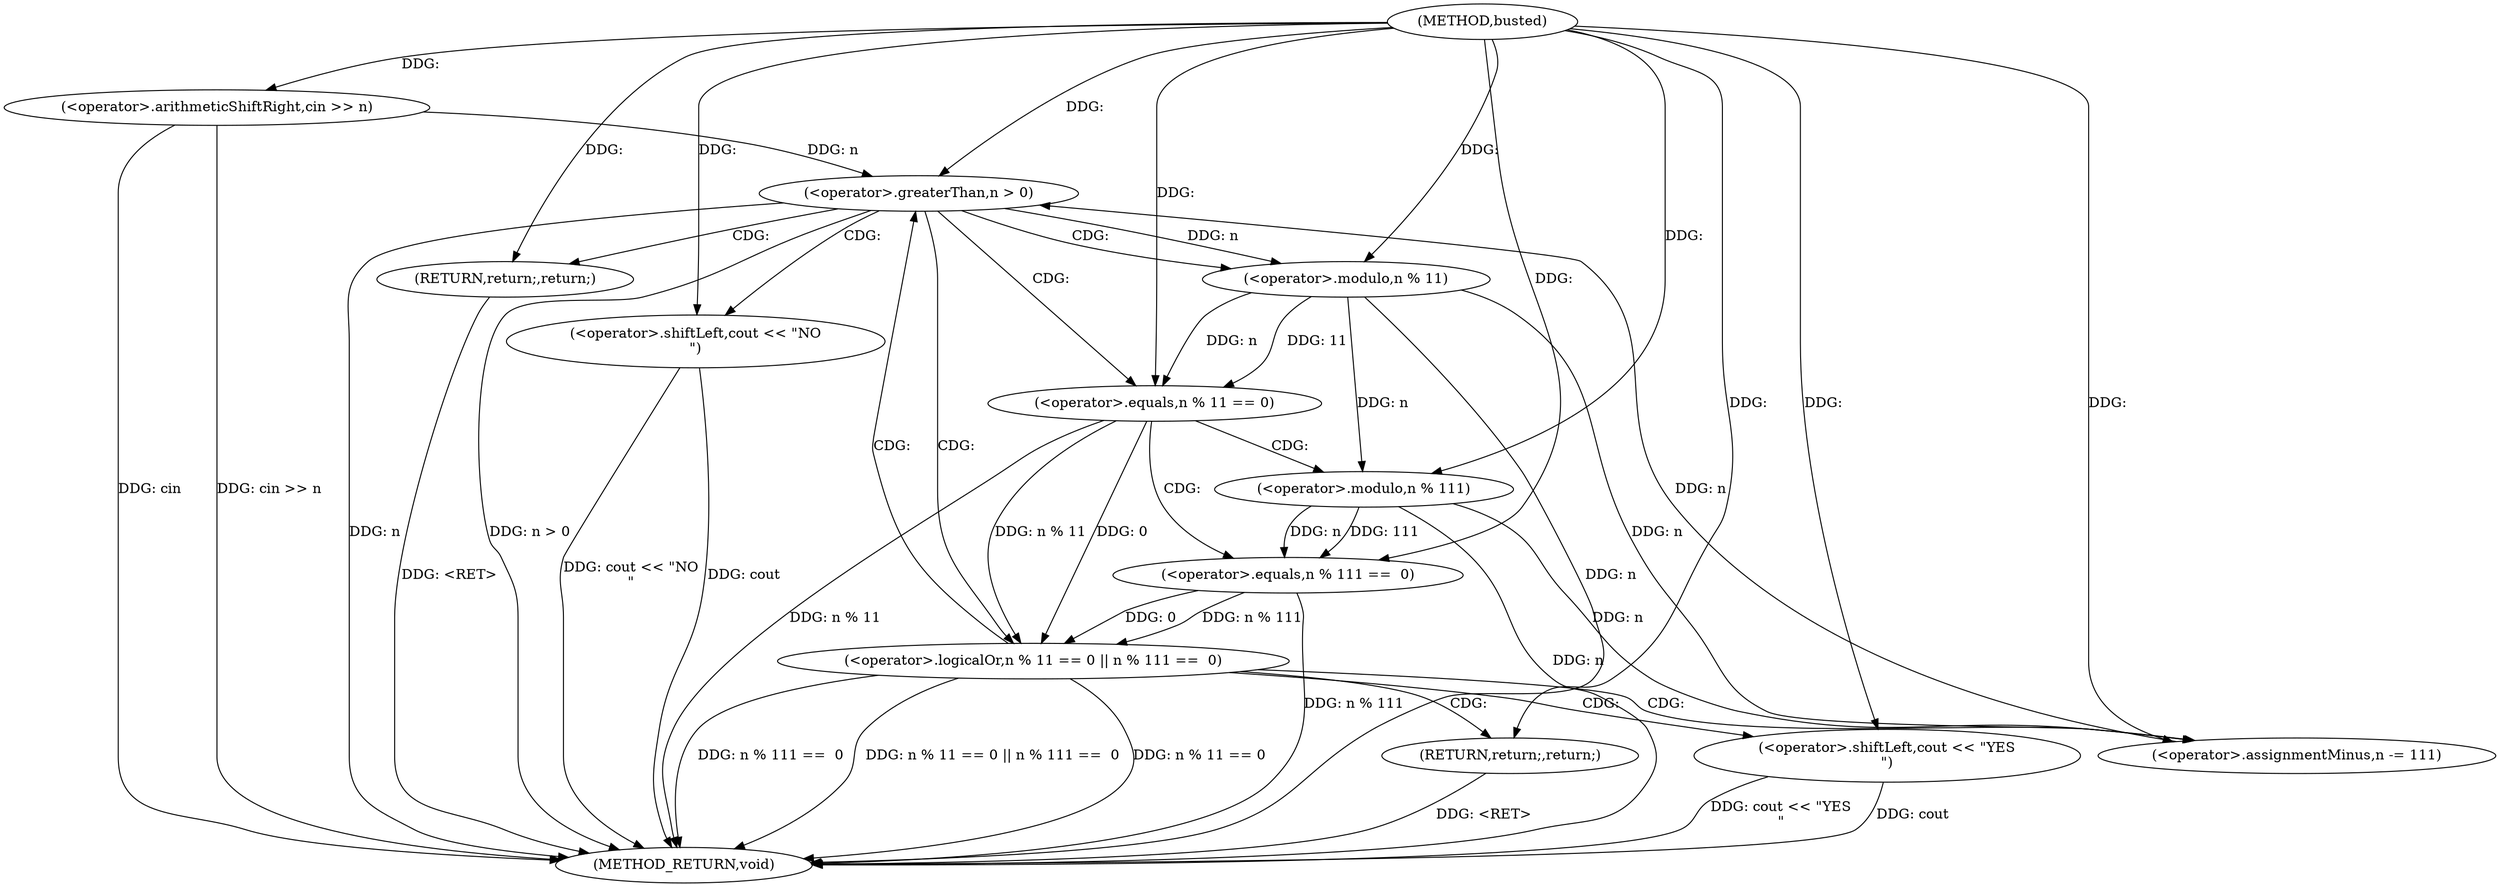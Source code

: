 digraph "busted" {  
"1000103" [label = "(METHOD,busted)" ]
"1000138" [label = "(METHOD_RETURN,void)" ]
"1000106" [label = "(<operator>.arithmeticShiftRight,cin >> n)" ]
"1000134" [label = "(<operator>.shiftLeft,cout << \"NO\n\")" ]
"1000137" [label = "(RETURN,return;,return;)" ]
"1000110" [label = "(<operator>.greaterThan,n > 0)" ]
"1000131" [label = "(<operator>.assignmentMinus,n -= 111)" ]
"1000115" [label = "(<operator>.logicalOr,n % 11 == 0 || n % 111 ==  0)" ]
"1000127" [label = "(<operator>.shiftLeft,cout << \"YES\n\")" ]
"1000130" [label = "(RETURN,return;,return;)" ]
"1000116" [label = "(<operator>.equals,n % 11 == 0)" ]
"1000121" [label = "(<operator>.equals,n % 111 ==  0)" ]
"1000117" [label = "(<operator>.modulo,n % 11)" ]
"1000122" [label = "(<operator>.modulo,n % 111)" ]
  "1000137" -> "1000138"  [ label = "DDG: <RET>"] 
  "1000106" -> "1000138"  [ label = "DDG: cin >> n"] 
  "1000110" -> "1000138"  [ label = "DDG: n"] 
  "1000110" -> "1000138"  [ label = "DDG: n > 0"] 
  "1000134" -> "1000138"  [ label = "DDG: cout"] 
  "1000134" -> "1000138"  [ label = "DDG: cout << \"NO\n\""] 
  "1000117" -> "1000138"  [ label = "DDG: n"] 
  "1000116" -> "1000138"  [ label = "DDG: n % 11"] 
  "1000115" -> "1000138"  [ label = "DDG: n % 11 == 0"] 
  "1000122" -> "1000138"  [ label = "DDG: n"] 
  "1000121" -> "1000138"  [ label = "DDG: n % 111"] 
  "1000115" -> "1000138"  [ label = "DDG: n % 111 ==  0"] 
  "1000115" -> "1000138"  [ label = "DDG: n % 11 == 0 || n % 111 ==  0"] 
  "1000127" -> "1000138"  [ label = "DDG: cout"] 
  "1000127" -> "1000138"  [ label = "DDG: cout << \"YES\n\""] 
  "1000130" -> "1000138"  [ label = "DDG: <RET>"] 
  "1000106" -> "1000138"  [ label = "DDG: cin"] 
  "1000103" -> "1000137"  [ label = "DDG: "] 
  "1000103" -> "1000106"  [ label = "DDG: "] 
  "1000103" -> "1000134"  [ label = "DDG: "] 
  "1000106" -> "1000110"  [ label = "DDG: n"] 
  "1000131" -> "1000110"  [ label = "DDG: n"] 
  "1000103" -> "1000110"  [ label = "DDG: "] 
  "1000103" -> "1000131"  [ label = "DDG: "] 
  "1000117" -> "1000131"  [ label = "DDG: n"] 
  "1000122" -> "1000131"  [ label = "DDG: n"] 
  "1000116" -> "1000115"  [ label = "DDG: 0"] 
  "1000116" -> "1000115"  [ label = "DDG: n % 11"] 
  "1000121" -> "1000115"  [ label = "DDG: 0"] 
  "1000121" -> "1000115"  [ label = "DDG: n % 111"] 
  "1000103" -> "1000130"  [ label = "DDG: "] 
  "1000117" -> "1000116"  [ label = "DDG: n"] 
  "1000117" -> "1000116"  [ label = "DDG: 11"] 
  "1000103" -> "1000116"  [ label = "DDG: "] 
  "1000122" -> "1000121"  [ label = "DDG: n"] 
  "1000122" -> "1000121"  [ label = "DDG: 111"] 
  "1000103" -> "1000121"  [ label = "DDG: "] 
  "1000103" -> "1000127"  [ label = "DDG: "] 
  "1000110" -> "1000117"  [ label = "DDG: n"] 
  "1000103" -> "1000117"  [ label = "DDG: "] 
  "1000117" -> "1000122"  [ label = "DDG: n"] 
  "1000103" -> "1000122"  [ label = "DDG: "] 
  "1000110" -> "1000116"  [ label = "CDG: "] 
  "1000110" -> "1000117"  [ label = "CDG: "] 
  "1000110" -> "1000137"  [ label = "CDG: "] 
  "1000110" -> "1000115"  [ label = "CDG: "] 
  "1000110" -> "1000134"  [ label = "CDG: "] 
  "1000115" -> "1000110"  [ label = "CDG: "] 
  "1000115" -> "1000131"  [ label = "CDG: "] 
  "1000115" -> "1000127"  [ label = "CDG: "] 
  "1000115" -> "1000130"  [ label = "CDG: "] 
  "1000116" -> "1000121"  [ label = "CDG: "] 
  "1000116" -> "1000122"  [ label = "CDG: "] 
}
